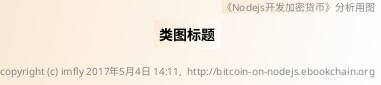 @startuml 
skinparam BorderColor #blue9932CC 
skinparam backgroundcolor AntiqueWhite/white 
title 
类图标题
end title 
footer  copyright (c) imfly 2017年5月4日 14:11,  http://bitcoin-on-nodejs.ebookchain.org 

header 《Nodejs开发加密货币》分析用图



@enduml